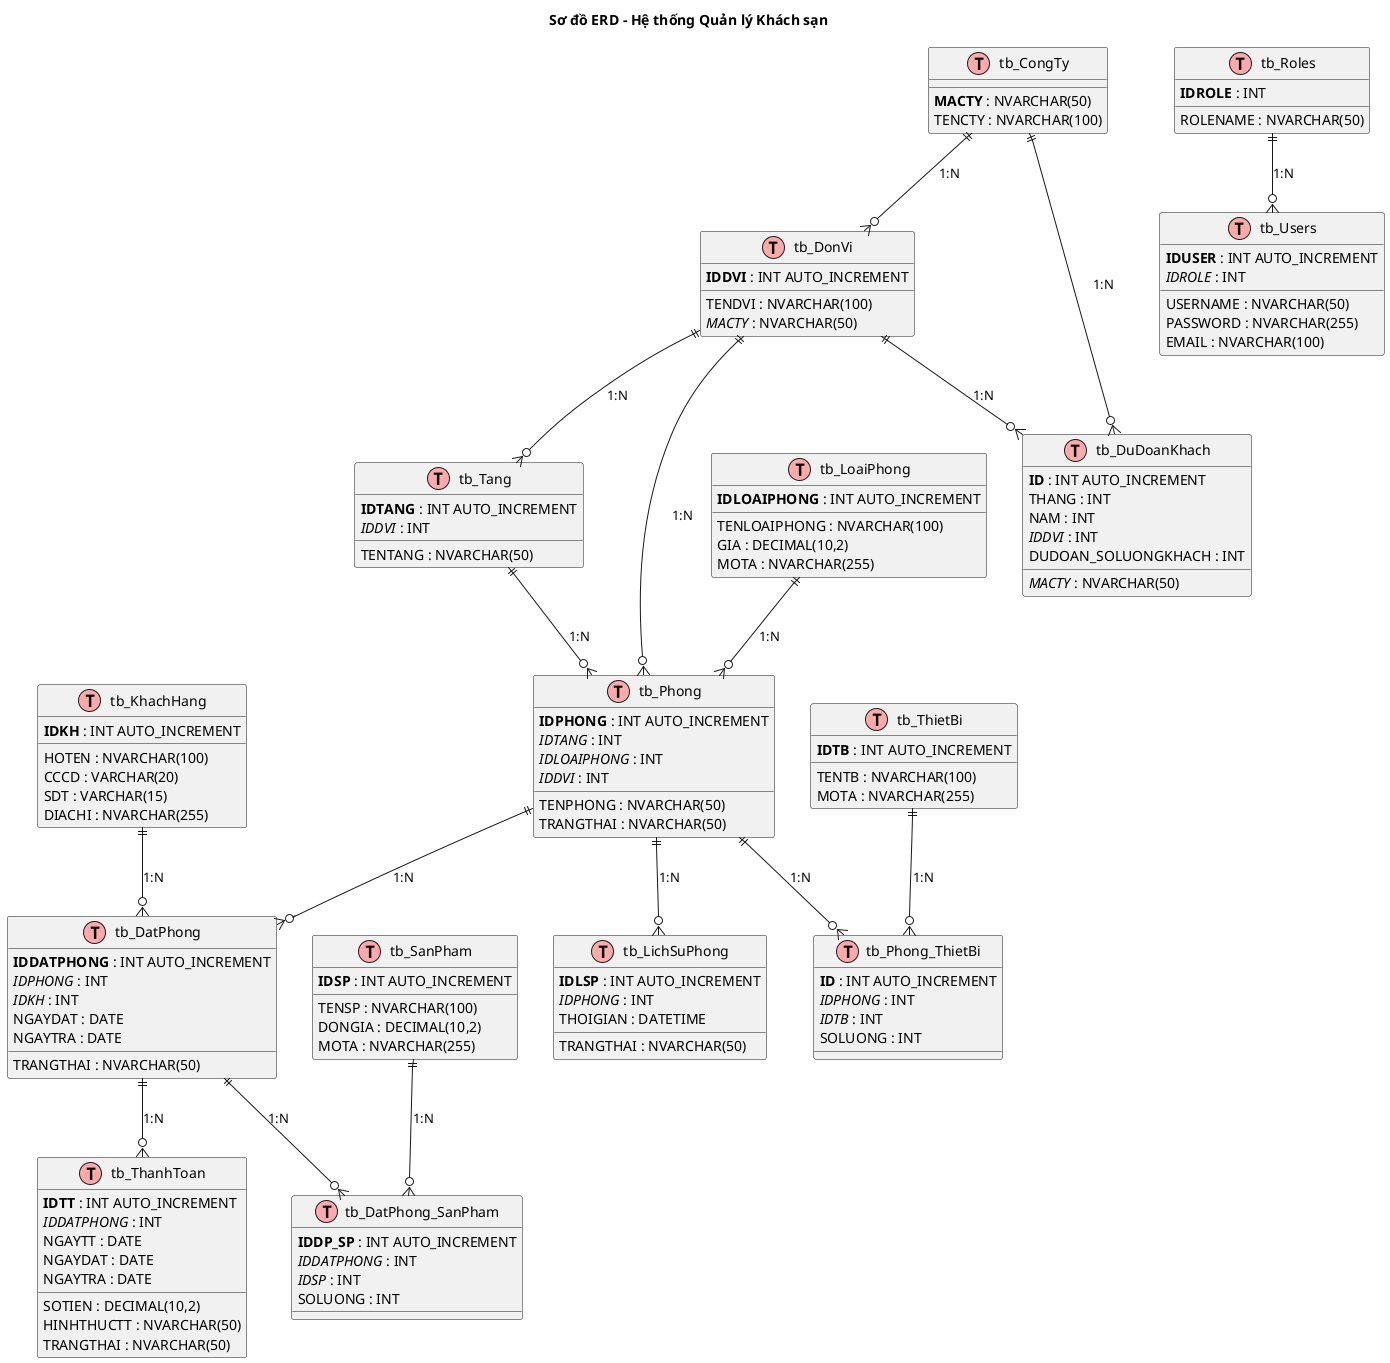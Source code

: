 @startuml Hotel Management ERD

!define table(x) class x << (T,#FFAAAA) >>
!define primary_key(x) <b>x</b>
!define foreign_key(x) <i>x</i>

title Sơ đồ ERD - Hệ thống Quản lý Khách sạn

table(tb_CongTy) {
  primary_key(MACTY) : NVARCHAR(50)
  TENCTY : NVARCHAR(100)
}

table(tb_DonVi) {
  primary_key(IDDVI) : INT AUTO_INCREMENT
  TENDVI : NVARCHAR(100)
  foreign_key(MACTY) : NVARCHAR(50)
}

table(tb_Tang) {
  primary_key(IDTANG) : INT AUTO_INCREMENT
  TENTANG : NVARCHAR(50)
  foreign_key(IDDVI) : INT
}

table(tb_LoaiPhong) {
  primary_key(IDLOAIPHONG) : INT AUTO_INCREMENT
  TENLOAIPHONG : NVARCHAR(100)
  GIA : DECIMAL(10,2)
  MOTA : NVARCHAR(255)
}

table(tb_Phong) {
  primary_key(IDPHONG) : INT AUTO_INCREMENT
  TENPHONG : NVARCHAR(50)
  foreign_key(IDTANG) : INT
  foreign_key(IDLOAIPHONG) : INT
  foreign_key(IDDVI) : INT
  TRANGTHAI : NVARCHAR(50)
}

table(tb_KhachHang) {
  primary_key(IDKH) : INT AUTO_INCREMENT
  HOTEN : NVARCHAR(100)
  CCCD : VARCHAR(20)
  SDT : VARCHAR(15)
  DIACHI : NVARCHAR(255)
}

table(tb_DatPhong) {
  primary_key(IDDATPHONG) : INT AUTO_INCREMENT
  foreign_key(IDPHONG) : INT
  foreign_key(IDKH) : INT
  NGAYDAT : DATE
  NGAYTRA : DATE
  TRANGTHAI : NVARCHAR(50)
}

table(tb_ThanhToan) {
  primary_key(IDTT) : INT AUTO_INCREMENT
  foreign_key(IDDATPHONG) : INT
  NGAYTT : DATE
  NGAYDAT : DATE
  NGAYTRA : DATE
  SOTIEN : DECIMAL(10,2)
  HINHTHUCTT : NVARCHAR(50)
  TRANGTHAI : NVARCHAR(50)
}

table(tb_Roles) {
  primary_key(IDROLE) : INT
  ROLENAME : NVARCHAR(50)
}

table(tb_Users) {
  primary_key(IDUSER) : INT AUTO_INCREMENT
  USERNAME : NVARCHAR(50)
  PASSWORD : NVARCHAR(255)
  EMAIL : NVARCHAR(100)
  foreign_key(IDROLE) : INT
}

table(tb_DuDoanKhach) {
  primary_key(ID) : INT AUTO_INCREMENT
  THANG : INT
  NAM : INT
  foreign_key(MACTY) : NVARCHAR(50)
  foreign_key(IDDVI) : INT
  DUDOAN_SOLUONGKHACH : INT
}

table(tb_ThietBi) {
  primary_key(IDTB) : INT AUTO_INCREMENT
  TENTB : NVARCHAR(100)
  MOTA : NVARCHAR(255)
}

table(tb_Phong_ThietBi) {
  primary_key(ID) : INT AUTO_INCREMENT
  foreign_key(IDPHONG) : INT
  foreign_key(IDTB) : INT
  SOLUONG : INT
}

table(tb_LichSuPhong) {
  primary_key(IDLSP) : INT AUTO_INCREMENT
  foreign_key(IDPHONG) : INT
  THOIGIAN : DATETIME
  TRANGTHAI : NVARCHAR(50)
}

table(tb_SanPham) {
  primary_key(IDSP) : INT AUTO_INCREMENT
  TENSP : NVARCHAR(100)
  DONGIA : DECIMAL(10,2)
  MOTA : NVARCHAR(255)
}

table(tb_DatPhong_SanPham) {
  primary_key(IDDP_SP) : INT AUTO_INCREMENT
  foreign_key(IDDATPHONG) : INT
  foreign_key(IDSP) : INT
  SOLUONG : INT
}

' Relationships
tb_CongTy ||--o{ tb_DonVi : "1:N"
tb_DonVi ||--o{ tb_Tang : "1:N"
tb_DonVi ||--o{ tb_Phong : "1:N"
tb_Tang ||--o{ tb_Phong : "1:N"
tb_LoaiPhong ||--o{ tb_Phong : "1:N"
tb_Phong ||--o{ tb_DatPhong : "1:N"
tb_KhachHang ||--o{ tb_DatPhong : "1:N"
tb_DatPhong ||--o{ tb_ThanhToan : "1:N"
tb_Roles ||--o{ tb_Users : "1:N"
tb_CongTy ||--o{ tb_DuDoanKhach : "1:N"
tb_DonVi ||--o{ tb_DuDoanKhach : "1:N"
tb_Phong ||--o{ tb_Phong_ThietBi : "1:N"
tb_ThietBi ||--o{ tb_Phong_ThietBi : "1:N"
tb_Phong ||--o{ tb_LichSuPhong : "1:N"
tb_DatPhong ||--o{ tb_DatPhong_SanPham : "1:N"
tb_SanPham ||--o{ tb_DatPhong_SanPham : "1:N"

@enduml 